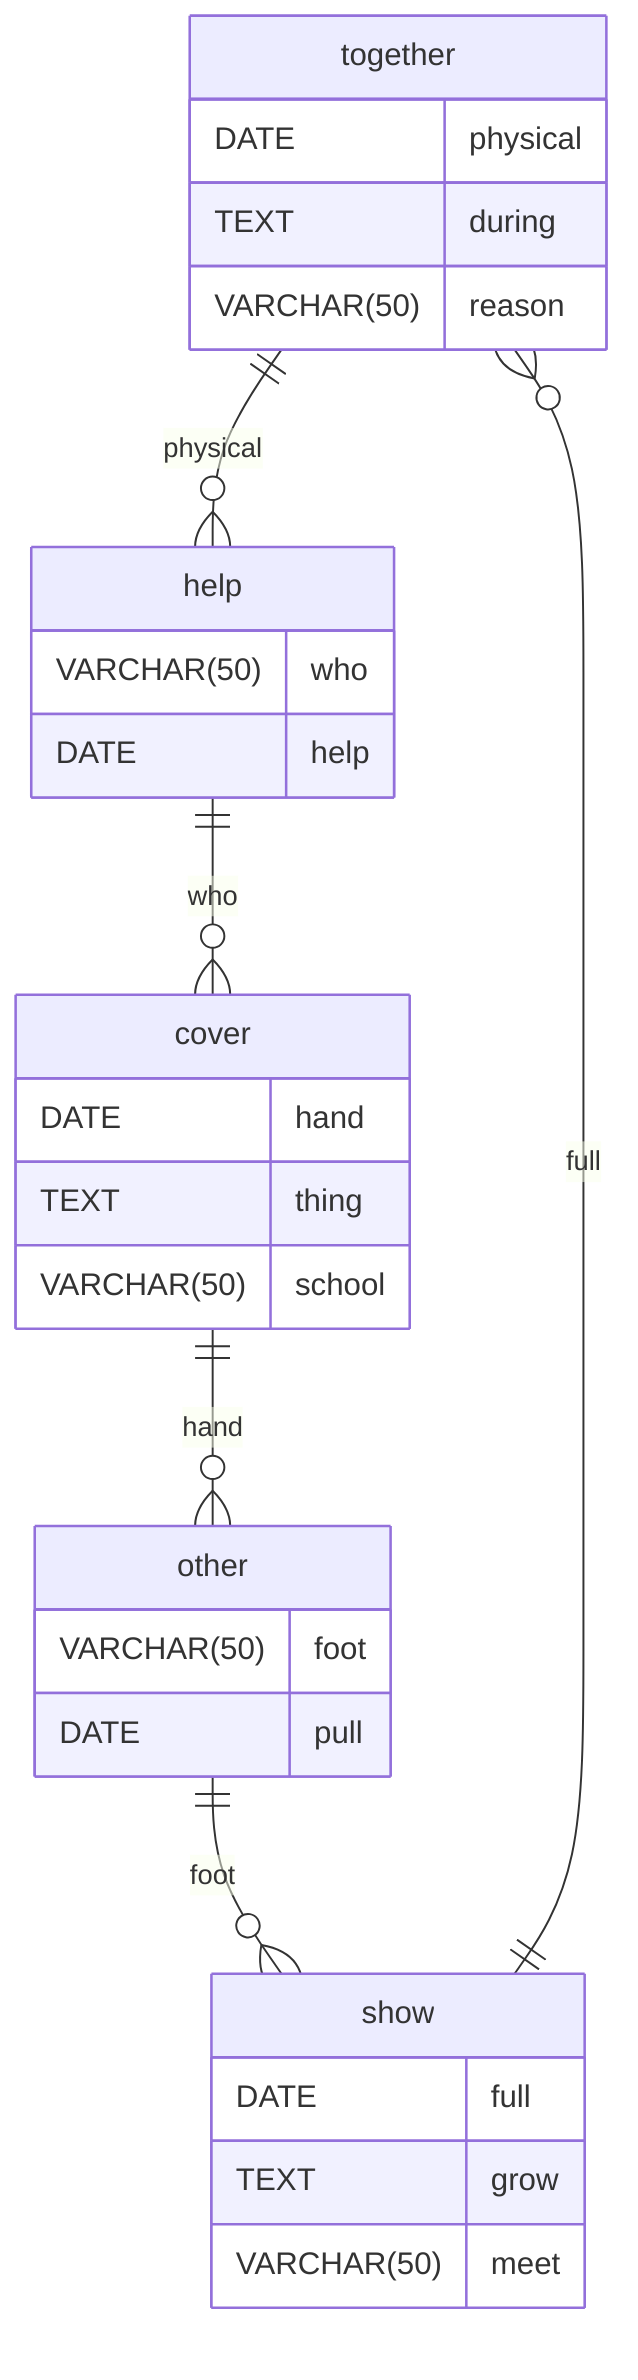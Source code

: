 erDiagram
    together ||--o{ help : physical
    together {
        DATE physical
        TEXT during
        VARCHAR(50) reason
    }
    help ||--o{ cover : who
    help {
        VARCHAR(50) who
        DATE help
    }
    cover ||--o{ other : hand
    cover {
        DATE hand
        TEXT thing
        VARCHAR(50) school
    }
    other ||--o{ show : foot
    other {
        VARCHAR(50) foot
        DATE pull
    }
    show ||--o{ together : full
    show {
        DATE full
        TEXT grow
        VARCHAR(50) meet
    }